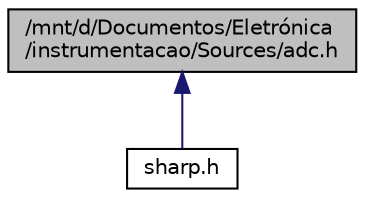digraph "/mnt/d/Documentos/Eletrónica/instrumentacao/Sources/adc.h"
{
  edge [fontname="Helvetica",fontsize="10",labelfontname="Helvetica",labelfontsize="10"];
  node [fontname="Helvetica",fontsize="10",shape=record];
  Node2 [label="/mnt/d/Documentos/Eletrónica\l/instrumentacao/Sources/adc.h",height=0.2,width=0.4,color="black", fillcolor="grey75", style="filled", fontcolor="black"];
  Node2 -> Node3 [dir="back",color="midnightblue",fontsize="10",style="solid",fontname="Helvetica"];
  Node3 [label="sharp.h",height=0.2,width=0.4,color="black", fillcolor="white", style="filled",URL="$sharp_8h.html",tooltip="Module to control the infrared distance sensor GP2Y0A21YK0F. "];
}
